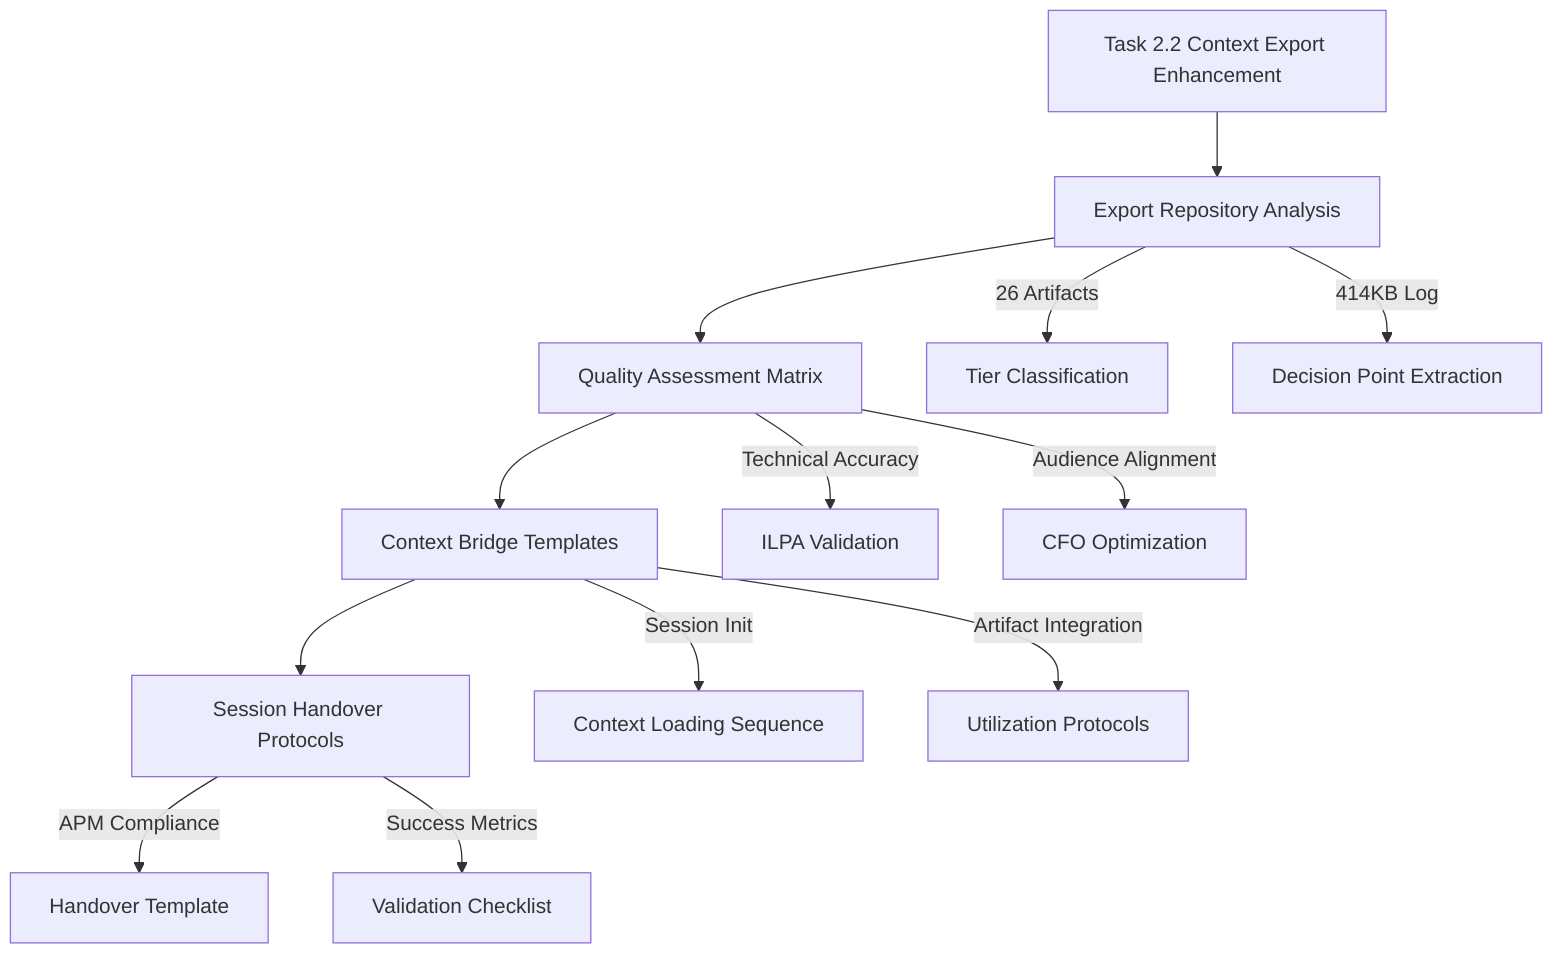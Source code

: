 flowchart TD
    T22[Task 2.2 Context Export Enhancement] --> A[Export Repository Analysis]
    A --> B[Quality Assessment Matrix]
    B --> C[Context Bridge Templates]
    C --> D[Session Handover Protocols]

    A -->|26 Artifacts| A1[Tier Classification]
    A -->|414KB Log| A2[Decision Point Extraction]

    B -->|Technical Accuracy| B1[ILPA Validation]
    B -->|Audience Alignment| B2[CFO Optimization]

    C -->|Session Init| C1[Context Loading Sequence]
    C -->|Artifact Integration| C2[Utilization Protocols]

    D -->|APM Compliance| D1[Handover Template]
    D -->|Success Metrics| D2[Validation Checklist]